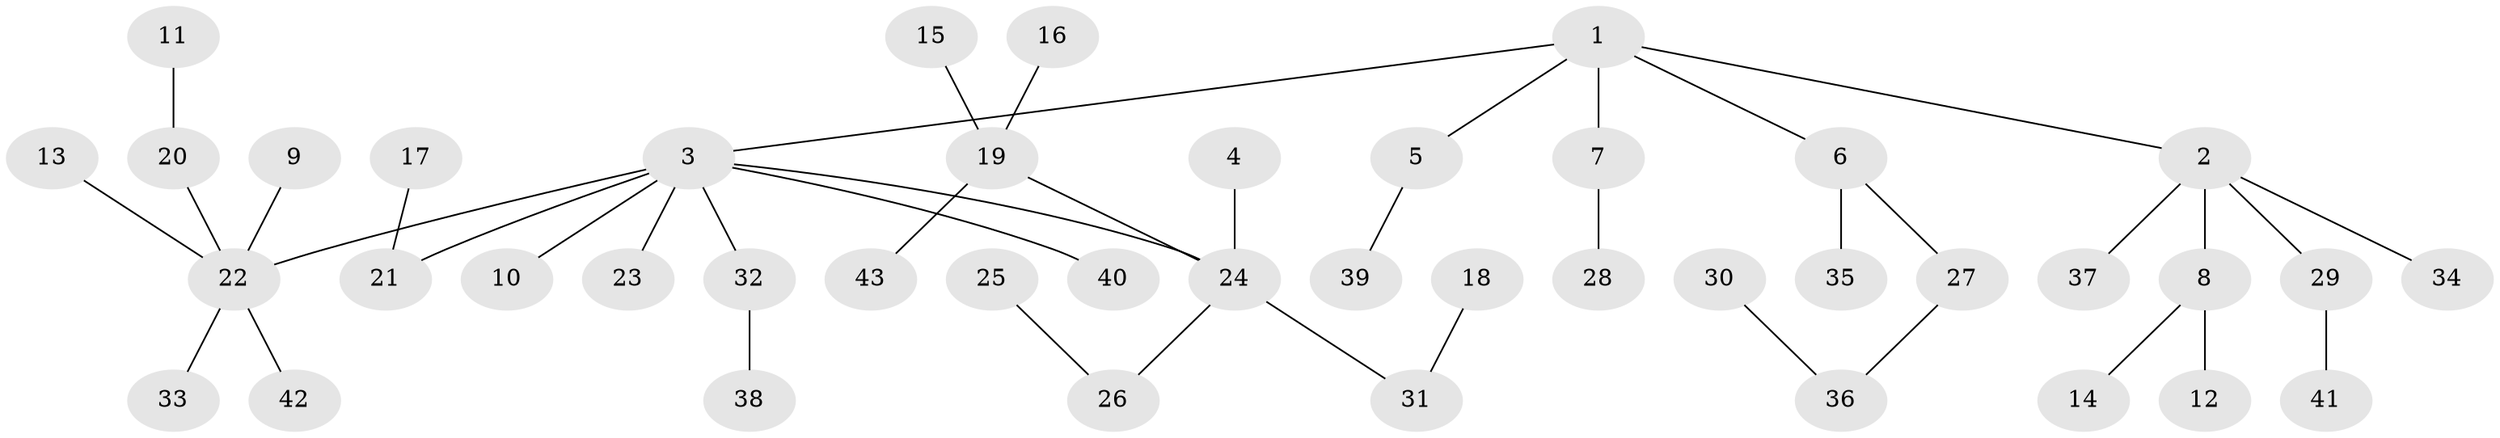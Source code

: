 // original degree distribution, {7: 0.011627906976744186, 6: 0.023255813953488372, 4: 0.046511627906976744, 5: 0.023255813953488372, 1: 0.47674418604651164, 2: 0.27906976744186046, 3: 0.13953488372093023}
// Generated by graph-tools (version 1.1) at 2025/50/03/09/25 03:50:24]
// undirected, 43 vertices, 42 edges
graph export_dot {
graph [start="1"]
  node [color=gray90,style=filled];
  1;
  2;
  3;
  4;
  5;
  6;
  7;
  8;
  9;
  10;
  11;
  12;
  13;
  14;
  15;
  16;
  17;
  18;
  19;
  20;
  21;
  22;
  23;
  24;
  25;
  26;
  27;
  28;
  29;
  30;
  31;
  32;
  33;
  34;
  35;
  36;
  37;
  38;
  39;
  40;
  41;
  42;
  43;
  1 -- 2 [weight=1.0];
  1 -- 3 [weight=1.0];
  1 -- 5 [weight=1.0];
  1 -- 6 [weight=1.0];
  1 -- 7 [weight=1.0];
  2 -- 8 [weight=1.0];
  2 -- 29 [weight=1.0];
  2 -- 34 [weight=1.0];
  2 -- 37 [weight=1.0];
  3 -- 10 [weight=1.0];
  3 -- 21 [weight=1.0];
  3 -- 22 [weight=1.0];
  3 -- 23 [weight=1.0];
  3 -- 24 [weight=1.0];
  3 -- 32 [weight=1.0];
  3 -- 40 [weight=1.0];
  4 -- 24 [weight=1.0];
  5 -- 39 [weight=1.0];
  6 -- 27 [weight=1.0];
  6 -- 35 [weight=1.0];
  7 -- 28 [weight=1.0];
  8 -- 12 [weight=1.0];
  8 -- 14 [weight=1.0];
  9 -- 22 [weight=1.0];
  11 -- 20 [weight=1.0];
  13 -- 22 [weight=1.0];
  15 -- 19 [weight=1.0];
  16 -- 19 [weight=1.0];
  17 -- 21 [weight=1.0];
  18 -- 31 [weight=1.0];
  19 -- 24 [weight=1.0];
  19 -- 43 [weight=1.0];
  20 -- 22 [weight=1.0];
  22 -- 33 [weight=1.0];
  22 -- 42 [weight=1.0];
  24 -- 26 [weight=1.0];
  24 -- 31 [weight=1.0];
  25 -- 26 [weight=1.0];
  27 -- 36 [weight=1.0];
  29 -- 41 [weight=1.0];
  30 -- 36 [weight=1.0];
  32 -- 38 [weight=1.0];
}
